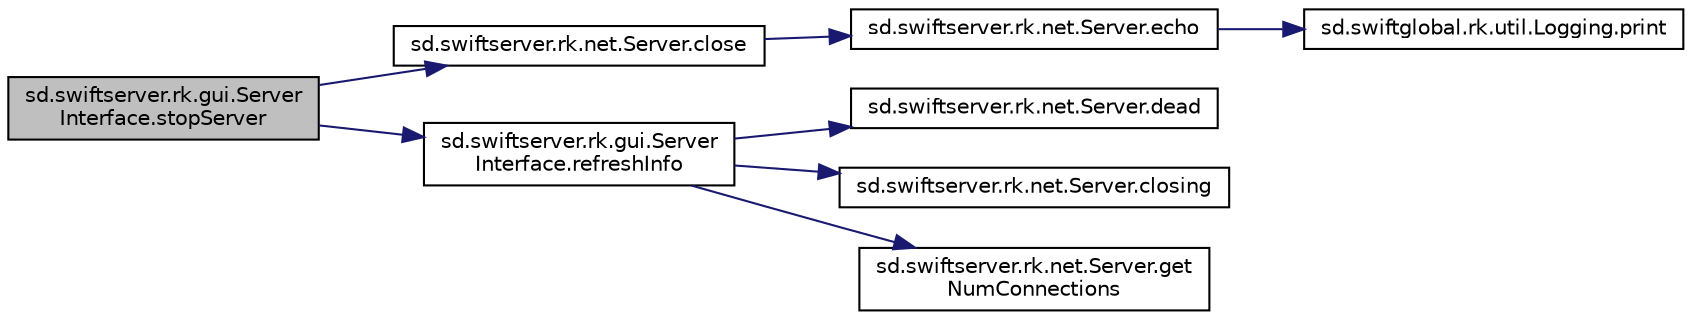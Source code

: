 digraph "sd.swiftserver.rk.gui.ServerInterface.stopServer"
{
  edge [fontname="Helvetica",fontsize="10",labelfontname="Helvetica",labelfontsize="10"];
  node [fontname="Helvetica",fontsize="10",shape=record];
  rankdir="LR";
  Node1 [label="sd.swiftserver.rk.gui.Server\lInterface.stopServer",height=0.2,width=0.4,color="black", fillcolor="grey75", style="filled", fontcolor="black"];
  Node1 -> Node2 [color="midnightblue",fontsize="10",style="solid",fontname="Helvetica"];
  Node2 [label="sd.swiftserver.rk.net.Server.close",height=0.2,width=0.4,color="black", fillcolor="white", style="filled",URL="$classsd_1_1swiftserver_1_1rk_1_1net_1_1Server.html#a5e54736d4bed495b5a8528e3a335fe1a"];
  Node2 -> Node3 [color="midnightblue",fontsize="10",style="solid",fontname="Helvetica"];
  Node3 [label="sd.swiftserver.rk.net.Server.echo",height=0.2,width=0.4,color="black", fillcolor="white", style="filled",URL="$classsd_1_1swiftserver_1_1rk_1_1net_1_1Server.html#abf5c6dfd8e1e3ddc8126c83441d3c9d1"];
  Node3 -> Node4 [color="midnightblue",fontsize="10",style="solid",fontname="Helvetica"];
  Node4 [label="sd.swiftglobal.rk.util.Logging.print",height=0.2,width=0.4,color="black", fillcolor="white", style="filled",URL="$interfacesd_1_1swiftglobal_1_1rk_1_1util_1_1Logging.html#a6e61d070344ee13fbf3af10445161c1f"];
  Node1 -> Node5 [color="midnightblue",fontsize="10",style="solid",fontname="Helvetica"];
  Node5 [label="sd.swiftserver.rk.gui.Server\lInterface.refreshInfo",height=0.2,width=0.4,color="black", fillcolor="white", style="filled",URL="$classsd_1_1swiftserver_1_1rk_1_1gui_1_1ServerInterface.html#a4b29750ebcb3bce9df24ed413fd09497"];
  Node5 -> Node6 [color="midnightblue",fontsize="10",style="solid",fontname="Helvetica"];
  Node6 [label="sd.swiftserver.rk.net.Server.dead",height=0.2,width=0.4,color="black", fillcolor="white", style="filled",URL="$classsd_1_1swiftserver_1_1rk_1_1net_1_1Server.html#a8f32a1886688b05b7e1d1667a3a9a8e1"];
  Node5 -> Node7 [color="midnightblue",fontsize="10",style="solid",fontname="Helvetica"];
  Node7 [label="sd.swiftserver.rk.net.Server.closing",height=0.2,width=0.4,color="black", fillcolor="white", style="filled",URL="$classsd_1_1swiftserver_1_1rk_1_1net_1_1Server.html#a3fca0307a8f70f89f5d8410e37fd6962"];
  Node5 -> Node8 [color="midnightblue",fontsize="10",style="solid",fontname="Helvetica"];
  Node8 [label="sd.swiftserver.rk.net.Server.get\lNumConnections",height=0.2,width=0.4,color="black", fillcolor="white", style="filled",URL="$classsd_1_1swiftserver_1_1rk_1_1net_1_1Server.html#ab1f6e9ec3e883be17b0077ca41c82188"];
}
